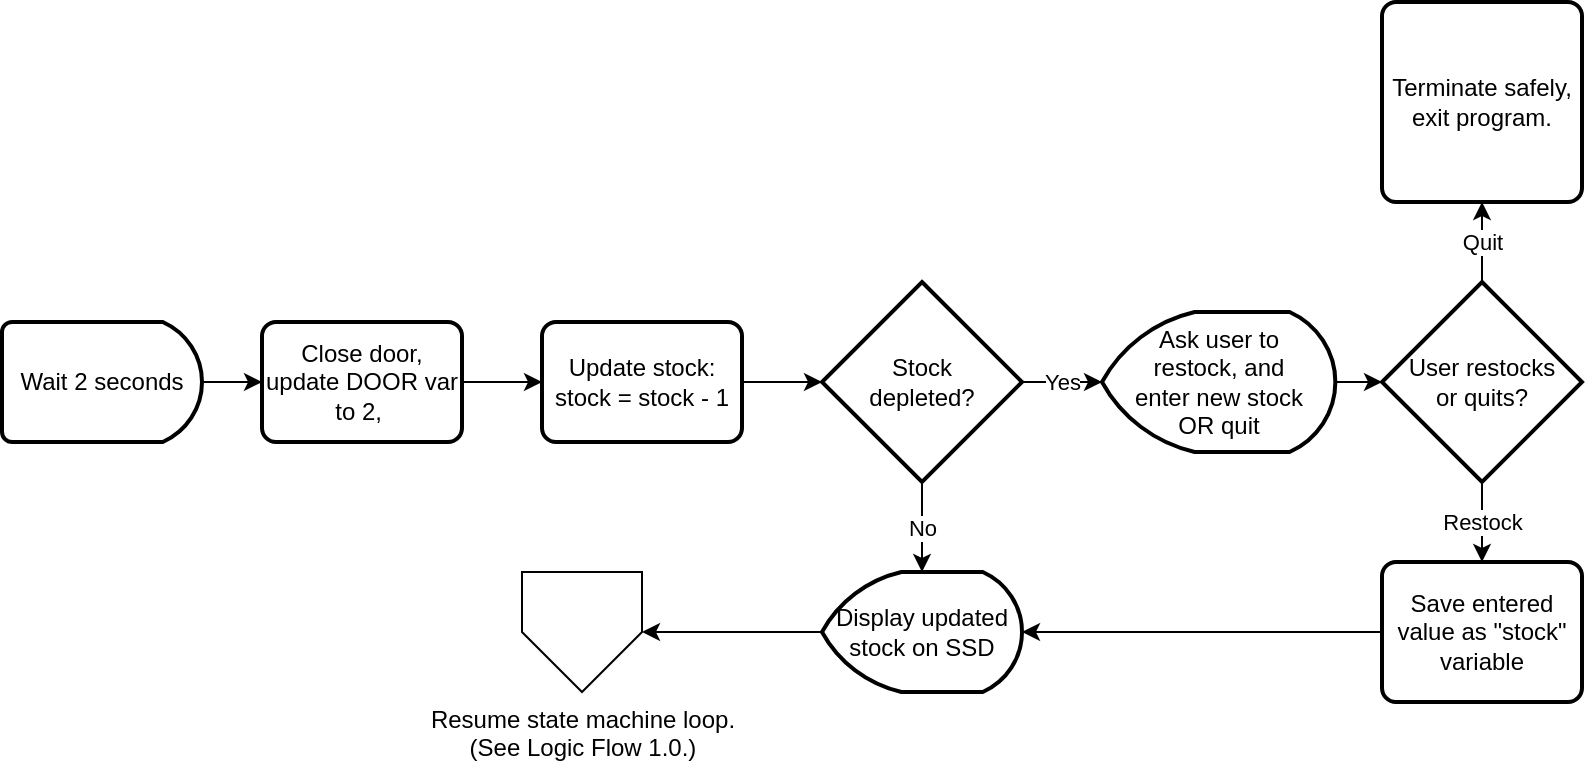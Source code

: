 <mxfile version="17.4.0" type="github">
  <diagram id="C5RBs43oDa-KdzZeNtuy" name="Page-1">
    <mxGraphModel dx="1662" dy="1923" grid="1" gridSize="10" guides="1" tooltips="1" connect="1" arrows="1" fold="1" page="1" pageScale="1" pageWidth="827" pageHeight="1169" math="0" shadow="0">
      <root>
        <mxCell id="WIyWlLk6GJQsqaUBKTNV-0" />
        <mxCell id="WIyWlLk6GJQsqaUBKTNV-1" parent="WIyWlLk6GJQsqaUBKTNV-0" />
        <mxCell id="6K6cia2MWcjQo8LK-Wyb-7" value="" style="edgeStyle=orthogonalEdgeStyle;rounded=0;orthogonalLoop=1;jettySize=auto;html=1;" edge="1" parent="WIyWlLk6GJQsqaUBKTNV-1" source="6K6cia2MWcjQo8LK-Wyb-0" target="6K6cia2MWcjQo8LK-Wyb-1">
          <mxGeometry relative="1" as="geometry" />
        </mxCell>
        <mxCell id="6K6cia2MWcjQo8LK-Wyb-0" value="Update stock:&lt;br&gt;stock = stock - 1" style="rounded=1;whiteSpace=wrap;html=1;absoluteArcSize=1;arcSize=14;strokeWidth=2;" vertex="1" parent="WIyWlLk6GJQsqaUBKTNV-1">
          <mxGeometry x="290" y="50" width="100" height="60" as="geometry" />
        </mxCell>
        <mxCell id="6K6cia2MWcjQo8LK-Wyb-11" value="Yes" style="edgeStyle=orthogonalEdgeStyle;rounded=0;orthogonalLoop=1;jettySize=auto;html=1;" edge="1" parent="WIyWlLk6GJQsqaUBKTNV-1" source="6K6cia2MWcjQo8LK-Wyb-1" target="6K6cia2MWcjQo8LK-Wyb-8">
          <mxGeometry relative="1" as="geometry" />
        </mxCell>
        <mxCell id="6K6cia2MWcjQo8LK-Wyb-20" value="No" style="edgeStyle=orthogonalEdgeStyle;rounded=0;orthogonalLoop=1;jettySize=auto;html=1;" edge="1" parent="WIyWlLk6GJQsqaUBKTNV-1" source="6K6cia2MWcjQo8LK-Wyb-1" target="6K6cia2MWcjQo8LK-Wyb-18">
          <mxGeometry relative="1" as="geometry" />
        </mxCell>
        <mxCell id="6K6cia2MWcjQo8LK-Wyb-1" value="Stock &lt;br&gt;depleted?" style="strokeWidth=2;html=1;shape=mxgraph.flowchart.decision;whiteSpace=wrap;" vertex="1" parent="WIyWlLk6GJQsqaUBKTNV-1">
          <mxGeometry x="430" y="30" width="100" height="100" as="geometry" />
        </mxCell>
        <mxCell id="6K6cia2MWcjQo8LK-Wyb-6" value="" style="edgeStyle=orthogonalEdgeStyle;rounded=0;orthogonalLoop=1;jettySize=auto;html=1;" edge="1" parent="WIyWlLk6GJQsqaUBKTNV-1" source="6K6cia2MWcjQo8LK-Wyb-3" target="6K6cia2MWcjQo8LK-Wyb-0">
          <mxGeometry relative="1" as="geometry" />
        </mxCell>
        <mxCell id="6K6cia2MWcjQo8LK-Wyb-3" value="Close door, update DOOR var to 2,&amp;nbsp;" style="rounded=1;whiteSpace=wrap;html=1;absoluteArcSize=1;arcSize=14;strokeWidth=2;" vertex="1" parent="WIyWlLk6GJQsqaUBKTNV-1">
          <mxGeometry x="150" y="50" width="100" height="60" as="geometry" />
        </mxCell>
        <mxCell id="6K6cia2MWcjQo8LK-Wyb-5" value="" style="edgeStyle=orthogonalEdgeStyle;rounded=0;orthogonalLoop=1;jettySize=auto;html=1;" edge="1" parent="WIyWlLk6GJQsqaUBKTNV-1" source="6K6cia2MWcjQo8LK-Wyb-4" target="6K6cia2MWcjQo8LK-Wyb-3">
          <mxGeometry relative="1" as="geometry" />
        </mxCell>
        <mxCell id="6K6cia2MWcjQo8LK-Wyb-4" value="Wait 2 seconds" style="strokeWidth=2;html=1;shape=mxgraph.flowchart.delay;whiteSpace=wrap;" vertex="1" parent="WIyWlLk6GJQsqaUBKTNV-1">
          <mxGeometry x="20" y="50" width="100" height="60" as="geometry" />
        </mxCell>
        <mxCell id="6K6cia2MWcjQo8LK-Wyb-13" value="" style="edgeStyle=orthogonalEdgeStyle;rounded=0;orthogonalLoop=1;jettySize=auto;html=1;" edge="1" parent="WIyWlLk6GJQsqaUBKTNV-1" source="6K6cia2MWcjQo8LK-Wyb-8" target="6K6cia2MWcjQo8LK-Wyb-12">
          <mxGeometry relative="1" as="geometry" />
        </mxCell>
        <mxCell id="6K6cia2MWcjQo8LK-Wyb-8" value="Ask user to &lt;br&gt;restock, and &lt;br&gt;enter new stock &lt;br&gt;OR quit" style="strokeWidth=2;html=1;shape=mxgraph.flowchart.display;whiteSpace=wrap;" vertex="1" parent="WIyWlLk6GJQsqaUBKTNV-1">
          <mxGeometry x="570" y="45" width="116.67" height="70" as="geometry" />
        </mxCell>
        <mxCell id="6K6cia2MWcjQo8LK-Wyb-15" value="Quit" style="edgeStyle=orthogonalEdgeStyle;rounded=0;orthogonalLoop=1;jettySize=auto;html=1;" edge="1" parent="WIyWlLk6GJQsqaUBKTNV-1" source="6K6cia2MWcjQo8LK-Wyb-12" target="6K6cia2MWcjQo8LK-Wyb-14">
          <mxGeometry relative="1" as="geometry" />
        </mxCell>
        <mxCell id="6K6cia2MWcjQo8LK-Wyb-21" value="Restock" style="edgeStyle=orthogonalEdgeStyle;rounded=0;orthogonalLoop=1;jettySize=auto;html=1;" edge="1" parent="WIyWlLk6GJQsqaUBKTNV-1" source="6K6cia2MWcjQo8LK-Wyb-12" target="6K6cia2MWcjQo8LK-Wyb-16">
          <mxGeometry relative="1" as="geometry" />
        </mxCell>
        <mxCell id="6K6cia2MWcjQo8LK-Wyb-12" value="User restocks &lt;br&gt;or quits?" style="strokeWidth=2;html=1;shape=mxgraph.flowchart.decision;whiteSpace=wrap;" vertex="1" parent="WIyWlLk6GJQsqaUBKTNV-1">
          <mxGeometry x="710" y="30" width="100" height="100" as="geometry" />
        </mxCell>
        <mxCell id="6K6cia2MWcjQo8LK-Wyb-14" value="Terminate safely, exit program." style="rounded=1;whiteSpace=wrap;html=1;absoluteArcSize=1;arcSize=14;strokeWidth=2;" vertex="1" parent="WIyWlLk6GJQsqaUBKTNV-1">
          <mxGeometry x="710" y="-110" width="100" height="100" as="geometry" />
        </mxCell>
        <mxCell id="6K6cia2MWcjQo8LK-Wyb-19" style="edgeStyle=orthogonalEdgeStyle;rounded=0;orthogonalLoop=1;jettySize=auto;html=1;entryX=1;entryY=0.5;entryDx=0;entryDy=0;entryPerimeter=0;" edge="1" parent="WIyWlLk6GJQsqaUBKTNV-1" source="6K6cia2MWcjQo8LK-Wyb-16" target="6K6cia2MWcjQo8LK-Wyb-18">
          <mxGeometry relative="1" as="geometry" />
        </mxCell>
        <mxCell id="6K6cia2MWcjQo8LK-Wyb-16" value="Save entered value as &quot;stock&quot; variable" style="rounded=1;whiteSpace=wrap;html=1;absoluteArcSize=1;arcSize=14;strokeWidth=2;" vertex="1" parent="WIyWlLk6GJQsqaUBKTNV-1">
          <mxGeometry x="710" y="170" width="100" height="70" as="geometry" />
        </mxCell>
        <mxCell id="6K6cia2MWcjQo8LK-Wyb-23" value="" style="edgeStyle=orthogonalEdgeStyle;rounded=0;orthogonalLoop=1;jettySize=auto;html=1;" edge="1" parent="WIyWlLk6GJQsqaUBKTNV-1" source="6K6cia2MWcjQo8LK-Wyb-18" target="6K6cia2MWcjQo8LK-Wyb-22">
          <mxGeometry relative="1" as="geometry" />
        </mxCell>
        <mxCell id="6K6cia2MWcjQo8LK-Wyb-18" value="Display updated stock on SSD" style="strokeWidth=2;html=1;shape=mxgraph.flowchart.display;whiteSpace=wrap;" vertex="1" parent="WIyWlLk6GJQsqaUBKTNV-1">
          <mxGeometry x="430" y="175" width="100" height="60" as="geometry" />
        </mxCell>
        <mxCell id="6K6cia2MWcjQo8LK-Wyb-22" value="Resume state machine loop.&lt;br&gt;(See Logic Flow 1.0.)" style="verticalLabelPosition=bottom;verticalAlign=top;html=1;shape=offPageConnector;rounded=0;size=0.5;" vertex="1" parent="WIyWlLk6GJQsqaUBKTNV-1">
          <mxGeometry x="280" y="175" width="60" height="60" as="geometry" />
        </mxCell>
      </root>
    </mxGraphModel>
  </diagram>
</mxfile>
